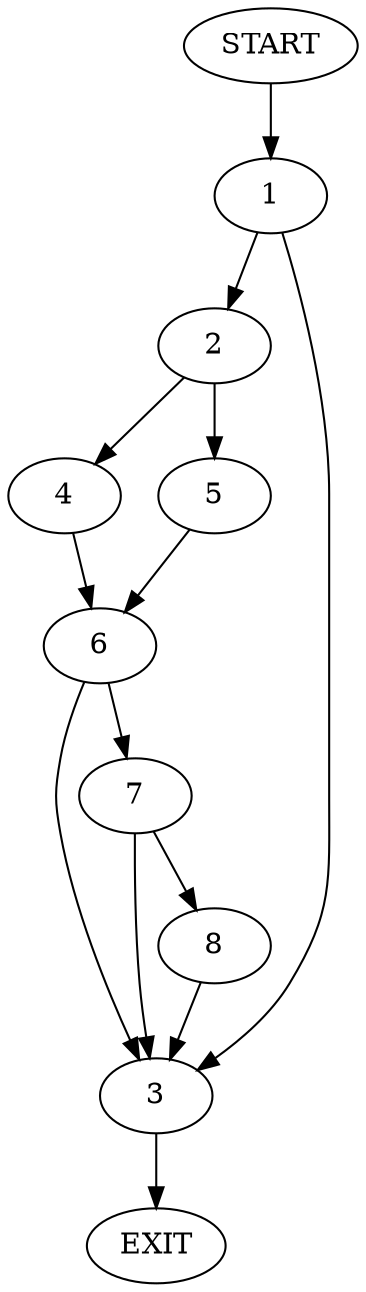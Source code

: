 digraph {
0 [label="START"]
9 [label="EXIT"]
0 -> 1
1 -> 2
1 -> 3
3 -> 9
2 -> 4
2 -> 5
5 -> 6
4 -> 6
6 -> 7
6 -> 3
7 -> 8
7 -> 3
8 -> 3
}
